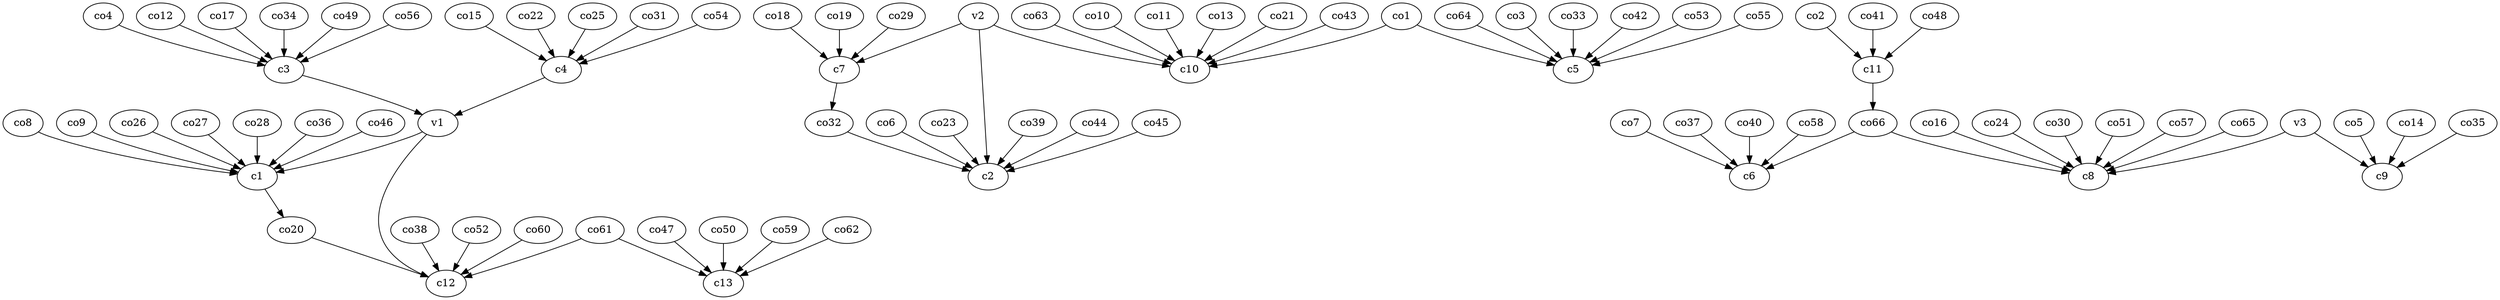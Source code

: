 strict digraph  {
c1;
c2;
c3;
c4;
c5;
c6;
c7;
c8;
c9;
c10;
c11;
c12;
c13;
v1;
v2;
v3;
co1;
co2;
co3;
co4;
co5;
co6;
co7;
co8;
co9;
co10;
co11;
co12;
co13;
co14;
co15;
co16;
co17;
co18;
co19;
co20;
co21;
co22;
co23;
co24;
co25;
co26;
co27;
co28;
co29;
co30;
co31;
co32;
co33;
co34;
co35;
co36;
co37;
co38;
co39;
co40;
co41;
co42;
co43;
co44;
co45;
co46;
co47;
co48;
co49;
co50;
co51;
co52;
co53;
co54;
co55;
co56;
co57;
co58;
co59;
co60;
co61;
co62;
co63;
co64;
co65;
co66;
c1 -> co20  [weight=1];
c3 -> v1  [weight=1];
c4 -> v1  [weight=1];
c7 -> co32  [weight=1];
c11 -> co66  [weight=1];
v1 -> c1  [weight=1];
v1 -> c12  [weight=1];
v2 -> c10  [weight=1];
v2 -> c2  [weight=1];
v2 -> c7  [weight=1];
v3 -> c8  [weight=1];
v3 -> c9  [weight=1];
co1 -> c10  [weight=1];
co1 -> c5  [weight=1];
co2 -> c11  [weight=1];
co3 -> c5  [weight=1];
co4 -> c3  [weight=1];
co5 -> c9  [weight=1];
co6 -> c2  [weight=1];
co7 -> c6  [weight=1];
co8 -> c1  [weight=1];
co9 -> c1  [weight=1];
co10 -> c10  [weight=1];
co11 -> c10  [weight=1];
co12 -> c3  [weight=1];
co13 -> c10  [weight=1];
co14 -> c9  [weight=1];
co15 -> c4  [weight=1];
co16 -> c8  [weight=1];
co17 -> c3  [weight=1];
co18 -> c7  [weight=1];
co19 -> c7  [weight=1];
co20 -> c12  [weight=1];
co21 -> c10  [weight=1];
co22 -> c4  [weight=1];
co23 -> c2  [weight=1];
co24 -> c8  [weight=1];
co25 -> c4  [weight=1];
co26 -> c1  [weight=1];
co27 -> c1  [weight=1];
co28 -> c1  [weight=1];
co29 -> c7  [weight=1];
co30 -> c8  [weight=1];
co31 -> c4  [weight=1];
co32 -> c2  [weight=1];
co33 -> c5  [weight=1];
co34 -> c3  [weight=1];
co35 -> c9  [weight=1];
co36 -> c1  [weight=1];
co37 -> c6  [weight=1];
co38 -> c12  [weight=1];
co39 -> c2  [weight=1];
co40 -> c6  [weight=1];
co41 -> c11  [weight=1];
co42 -> c5  [weight=1];
co43 -> c10  [weight=1];
co44 -> c2  [weight=1];
co45 -> c2  [weight=1];
co46 -> c1  [weight=1];
co47 -> c13  [weight=1];
co48 -> c11  [weight=1];
co49 -> c3  [weight=1];
co50 -> c13  [weight=1];
co51 -> c8  [weight=1];
co52 -> c12  [weight=1];
co53 -> c5  [weight=1];
co54 -> c4  [weight=1];
co55 -> c5  [weight=1];
co56 -> c3  [weight=1];
co57 -> c8  [weight=1];
co58 -> c6  [weight=1];
co59 -> c13  [weight=1];
co60 -> c12  [weight=1];
co61 -> c13  [weight=1];
co61 -> c12  [weight=1];
co62 -> c13  [weight=1];
co63 -> c10  [weight=1];
co64 -> c5  [weight=1];
co65 -> c8  [weight=1];
co66 -> c8  [weight=1];
co66 -> c6  [weight=1];
}
